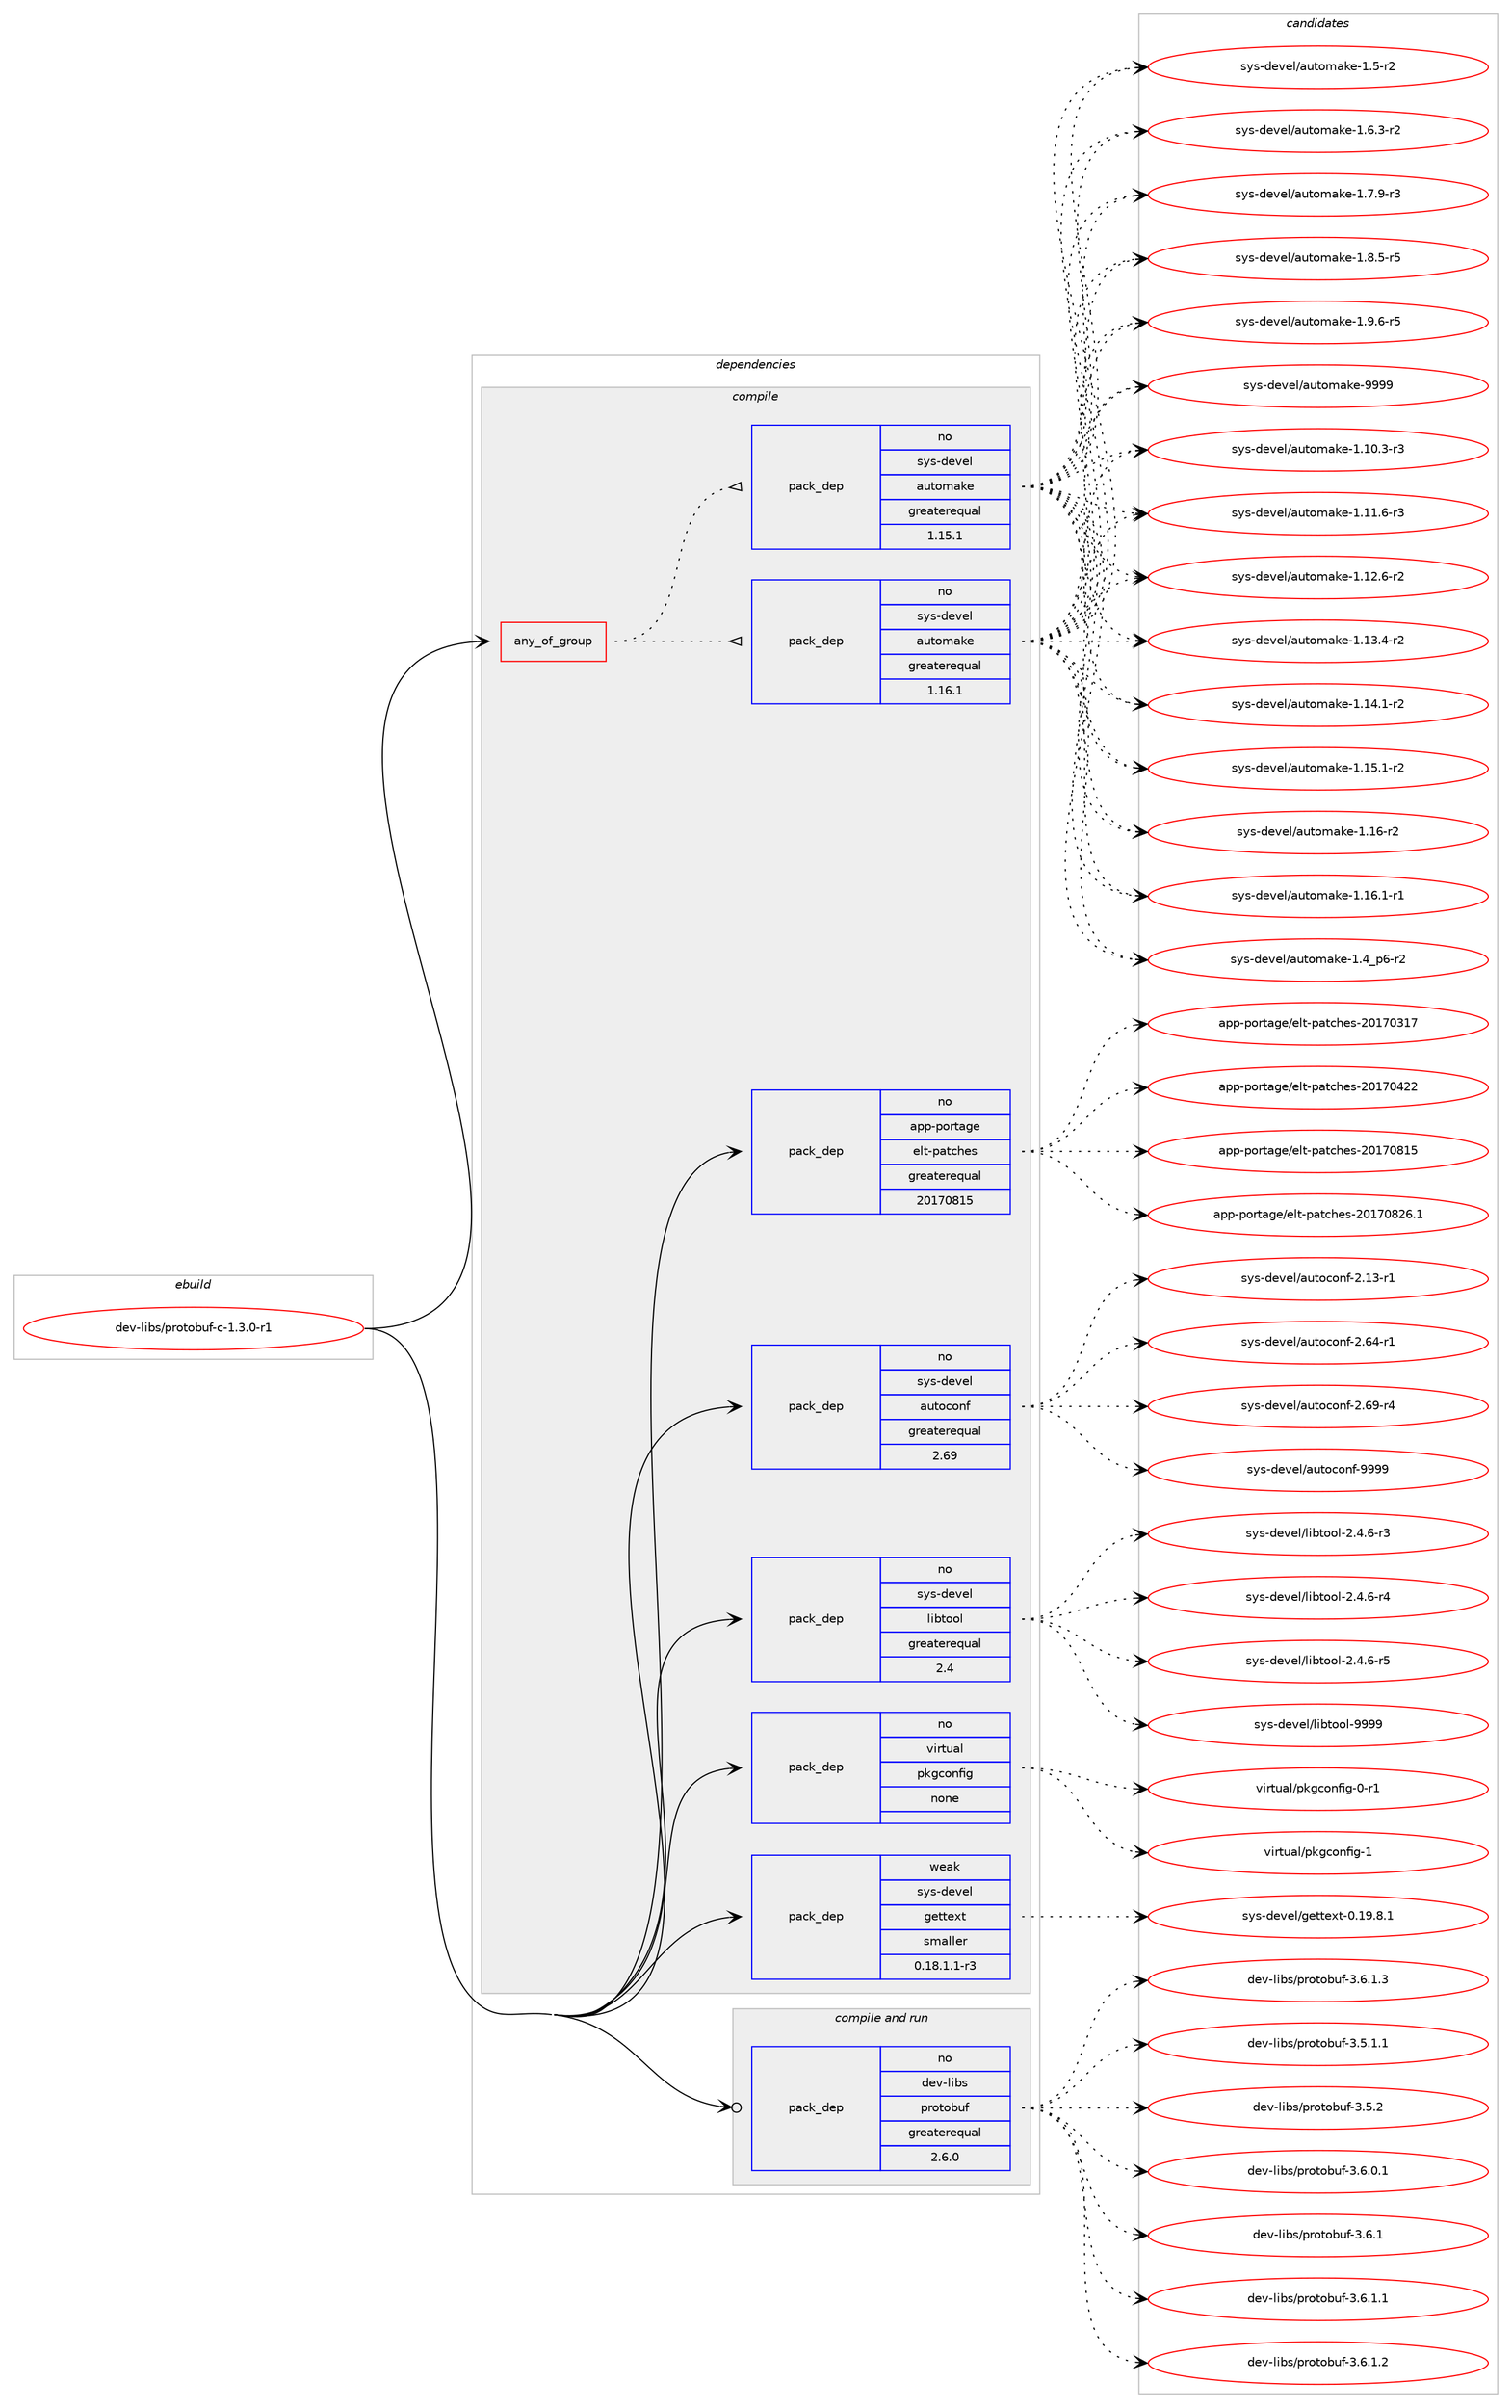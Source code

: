 digraph prolog {

# *************
# Graph options
# *************

newrank=true;
concentrate=true;
compound=true;
graph [rankdir=LR,fontname=Helvetica,fontsize=10,ranksep=1.5];#, ranksep=2.5, nodesep=0.2];
edge  [arrowhead=vee];
node  [fontname=Helvetica,fontsize=10];

# **********
# The ebuild
# **********

subgraph cluster_leftcol {
color=gray;
rank=same;
label=<<i>ebuild</i>>;
id [label="dev-libs/protobuf-c-1.3.0-r1", color=red, width=4, href="../dev-libs/protobuf-c-1.3.0-r1.svg"];
}

# ****************
# The dependencies
# ****************

subgraph cluster_midcol {
color=gray;
label=<<i>dependencies</i>>;
subgraph cluster_compile {
fillcolor="#eeeeee";
style=filled;
label=<<i>compile</i>>;
subgraph any22399 {
dependency1371574 [label=<<TABLE BORDER="0" CELLBORDER="1" CELLSPACING="0" CELLPADDING="4"><TR><TD CELLPADDING="10">any_of_group</TD></TR></TABLE>>, shape=none, color=red];subgraph pack981758 {
dependency1371575 [label=<<TABLE BORDER="0" CELLBORDER="1" CELLSPACING="0" CELLPADDING="4" WIDTH="220"><TR><TD ROWSPAN="6" CELLPADDING="30">pack_dep</TD></TR><TR><TD WIDTH="110">no</TD></TR><TR><TD>sys-devel</TD></TR><TR><TD>automake</TD></TR><TR><TD>greaterequal</TD></TR><TR><TD>1.16.1</TD></TR></TABLE>>, shape=none, color=blue];
}
dependency1371574:e -> dependency1371575:w [weight=20,style="dotted",arrowhead="oinv"];
subgraph pack981759 {
dependency1371576 [label=<<TABLE BORDER="0" CELLBORDER="1" CELLSPACING="0" CELLPADDING="4" WIDTH="220"><TR><TD ROWSPAN="6" CELLPADDING="30">pack_dep</TD></TR><TR><TD WIDTH="110">no</TD></TR><TR><TD>sys-devel</TD></TR><TR><TD>automake</TD></TR><TR><TD>greaterequal</TD></TR><TR><TD>1.15.1</TD></TR></TABLE>>, shape=none, color=blue];
}
dependency1371574:e -> dependency1371576:w [weight=20,style="dotted",arrowhead="oinv"];
}
id:e -> dependency1371574:w [weight=20,style="solid",arrowhead="vee"];
subgraph pack981760 {
dependency1371577 [label=<<TABLE BORDER="0" CELLBORDER="1" CELLSPACING="0" CELLPADDING="4" WIDTH="220"><TR><TD ROWSPAN="6" CELLPADDING="30">pack_dep</TD></TR><TR><TD WIDTH="110">no</TD></TR><TR><TD>app-portage</TD></TR><TR><TD>elt-patches</TD></TR><TR><TD>greaterequal</TD></TR><TR><TD>20170815</TD></TR></TABLE>>, shape=none, color=blue];
}
id:e -> dependency1371577:w [weight=20,style="solid",arrowhead="vee"];
subgraph pack981761 {
dependency1371578 [label=<<TABLE BORDER="0" CELLBORDER="1" CELLSPACING="0" CELLPADDING="4" WIDTH="220"><TR><TD ROWSPAN="6" CELLPADDING="30">pack_dep</TD></TR><TR><TD WIDTH="110">no</TD></TR><TR><TD>sys-devel</TD></TR><TR><TD>autoconf</TD></TR><TR><TD>greaterequal</TD></TR><TR><TD>2.69</TD></TR></TABLE>>, shape=none, color=blue];
}
id:e -> dependency1371578:w [weight=20,style="solid",arrowhead="vee"];
subgraph pack981762 {
dependency1371579 [label=<<TABLE BORDER="0" CELLBORDER="1" CELLSPACING="0" CELLPADDING="4" WIDTH="220"><TR><TD ROWSPAN="6" CELLPADDING="30">pack_dep</TD></TR><TR><TD WIDTH="110">no</TD></TR><TR><TD>sys-devel</TD></TR><TR><TD>libtool</TD></TR><TR><TD>greaterequal</TD></TR><TR><TD>2.4</TD></TR></TABLE>>, shape=none, color=blue];
}
id:e -> dependency1371579:w [weight=20,style="solid",arrowhead="vee"];
subgraph pack981763 {
dependency1371580 [label=<<TABLE BORDER="0" CELLBORDER="1" CELLSPACING="0" CELLPADDING="4" WIDTH="220"><TR><TD ROWSPAN="6" CELLPADDING="30">pack_dep</TD></TR><TR><TD WIDTH="110">no</TD></TR><TR><TD>virtual</TD></TR><TR><TD>pkgconfig</TD></TR><TR><TD>none</TD></TR><TR><TD></TD></TR></TABLE>>, shape=none, color=blue];
}
id:e -> dependency1371580:w [weight=20,style="solid",arrowhead="vee"];
subgraph pack981764 {
dependency1371581 [label=<<TABLE BORDER="0" CELLBORDER="1" CELLSPACING="0" CELLPADDING="4" WIDTH="220"><TR><TD ROWSPAN="6" CELLPADDING="30">pack_dep</TD></TR><TR><TD WIDTH="110">weak</TD></TR><TR><TD>sys-devel</TD></TR><TR><TD>gettext</TD></TR><TR><TD>smaller</TD></TR><TR><TD>0.18.1.1-r3</TD></TR></TABLE>>, shape=none, color=blue];
}
id:e -> dependency1371581:w [weight=20,style="solid",arrowhead="vee"];
}
subgraph cluster_compileandrun {
fillcolor="#eeeeee";
style=filled;
label=<<i>compile and run</i>>;
subgraph pack981765 {
dependency1371582 [label=<<TABLE BORDER="0" CELLBORDER="1" CELLSPACING="0" CELLPADDING="4" WIDTH="220"><TR><TD ROWSPAN="6" CELLPADDING="30">pack_dep</TD></TR><TR><TD WIDTH="110">no</TD></TR><TR><TD>dev-libs</TD></TR><TR><TD>protobuf</TD></TR><TR><TD>greaterequal</TD></TR><TR><TD>2.6.0</TD></TR></TABLE>>, shape=none, color=blue];
}
id:e -> dependency1371582:w [weight=20,style="solid",arrowhead="odotvee"];
}
subgraph cluster_run {
fillcolor="#eeeeee";
style=filled;
label=<<i>run</i>>;
}
}

# **************
# The candidates
# **************

subgraph cluster_choices {
rank=same;
color=gray;
label=<<i>candidates</i>>;

subgraph choice981758 {
color=black;
nodesep=1;
choice11512111545100101118101108479711711611110997107101454946494846514511451 [label="sys-devel/automake-1.10.3-r3", color=red, width=4,href="../sys-devel/automake-1.10.3-r3.svg"];
choice11512111545100101118101108479711711611110997107101454946494946544511451 [label="sys-devel/automake-1.11.6-r3", color=red, width=4,href="../sys-devel/automake-1.11.6-r3.svg"];
choice11512111545100101118101108479711711611110997107101454946495046544511450 [label="sys-devel/automake-1.12.6-r2", color=red, width=4,href="../sys-devel/automake-1.12.6-r2.svg"];
choice11512111545100101118101108479711711611110997107101454946495146524511450 [label="sys-devel/automake-1.13.4-r2", color=red, width=4,href="../sys-devel/automake-1.13.4-r2.svg"];
choice11512111545100101118101108479711711611110997107101454946495246494511450 [label="sys-devel/automake-1.14.1-r2", color=red, width=4,href="../sys-devel/automake-1.14.1-r2.svg"];
choice11512111545100101118101108479711711611110997107101454946495346494511450 [label="sys-devel/automake-1.15.1-r2", color=red, width=4,href="../sys-devel/automake-1.15.1-r2.svg"];
choice1151211154510010111810110847971171161111099710710145494649544511450 [label="sys-devel/automake-1.16-r2", color=red, width=4,href="../sys-devel/automake-1.16-r2.svg"];
choice11512111545100101118101108479711711611110997107101454946495446494511449 [label="sys-devel/automake-1.16.1-r1", color=red, width=4,href="../sys-devel/automake-1.16.1-r1.svg"];
choice115121115451001011181011084797117116111109971071014549465295112544511450 [label="sys-devel/automake-1.4_p6-r2", color=red, width=4,href="../sys-devel/automake-1.4_p6-r2.svg"];
choice11512111545100101118101108479711711611110997107101454946534511450 [label="sys-devel/automake-1.5-r2", color=red, width=4,href="../sys-devel/automake-1.5-r2.svg"];
choice115121115451001011181011084797117116111109971071014549465446514511450 [label="sys-devel/automake-1.6.3-r2", color=red, width=4,href="../sys-devel/automake-1.6.3-r2.svg"];
choice115121115451001011181011084797117116111109971071014549465546574511451 [label="sys-devel/automake-1.7.9-r3", color=red, width=4,href="../sys-devel/automake-1.7.9-r3.svg"];
choice115121115451001011181011084797117116111109971071014549465646534511453 [label="sys-devel/automake-1.8.5-r5", color=red, width=4,href="../sys-devel/automake-1.8.5-r5.svg"];
choice115121115451001011181011084797117116111109971071014549465746544511453 [label="sys-devel/automake-1.9.6-r5", color=red, width=4,href="../sys-devel/automake-1.9.6-r5.svg"];
choice115121115451001011181011084797117116111109971071014557575757 [label="sys-devel/automake-9999", color=red, width=4,href="../sys-devel/automake-9999.svg"];
dependency1371575:e -> choice11512111545100101118101108479711711611110997107101454946494846514511451:w [style=dotted,weight="100"];
dependency1371575:e -> choice11512111545100101118101108479711711611110997107101454946494946544511451:w [style=dotted,weight="100"];
dependency1371575:e -> choice11512111545100101118101108479711711611110997107101454946495046544511450:w [style=dotted,weight="100"];
dependency1371575:e -> choice11512111545100101118101108479711711611110997107101454946495146524511450:w [style=dotted,weight="100"];
dependency1371575:e -> choice11512111545100101118101108479711711611110997107101454946495246494511450:w [style=dotted,weight="100"];
dependency1371575:e -> choice11512111545100101118101108479711711611110997107101454946495346494511450:w [style=dotted,weight="100"];
dependency1371575:e -> choice1151211154510010111810110847971171161111099710710145494649544511450:w [style=dotted,weight="100"];
dependency1371575:e -> choice11512111545100101118101108479711711611110997107101454946495446494511449:w [style=dotted,weight="100"];
dependency1371575:e -> choice115121115451001011181011084797117116111109971071014549465295112544511450:w [style=dotted,weight="100"];
dependency1371575:e -> choice11512111545100101118101108479711711611110997107101454946534511450:w [style=dotted,weight="100"];
dependency1371575:e -> choice115121115451001011181011084797117116111109971071014549465446514511450:w [style=dotted,weight="100"];
dependency1371575:e -> choice115121115451001011181011084797117116111109971071014549465546574511451:w [style=dotted,weight="100"];
dependency1371575:e -> choice115121115451001011181011084797117116111109971071014549465646534511453:w [style=dotted,weight="100"];
dependency1371575:e -> choice115121115451001011181011084797117116111109971071014549465746544511453:w [style=dotted,weight="100"];
dependency1371575:e -> choice115121115451001011181011084797117116111109971071014557575757:w [style=dotted,weight="100"];
}
subgraph choice981759 {
color=black;
nodesep=1;
choice11512111545100101118101108479711711611110997107101454946494846514511451 [label="sys-devel/automake-1.10.3-r3", color=red, width=4,href="../sys-devel/automake-1.10.3-r3.svg"];
choice11512111545100101118101108479711711611110997107101454946494946544511451 [label="sys-devel/automake-1.11.6-r3", color=red, width=4,href="../sys-devel/automake-1.11.6-r3.svg"];
choice11512111545100101118101108479711711611110997107101454946495046544511450 [label="sys-devel/automake-1.12.6-r2", color=red, width=4,href="../sys-devel/automake-1.12.6-r2.svg"];
choice11512111545100101118101108479711711611110997107101454946495146524511450 [label="sys-devel/automake-1.13.4-r2", color=red, width=4,href="../sys-devel/automake-1.13.4-r2.svg"];
choice11512111545100101118101108479711711611110997107101454946495246494511450 [label="sys-devel/automake-1.14.1-r2", color=red, width=4,href="../sys-devel/automake-1.14.1-r2.svg"];
choice11512111545100101118101108479711711611110997107101454946495346494511450 [label="sys-devel/automake-1.15.1-r2", color=red, width=4,href="../sys-devel/automake-1.15.1-r2.svg"];
choice1151211154510010111810110847971171161111099710710145494649544511450 [label="sys-devel/automake-1.16-r2", color=red, width=4,href="../sys-devel/automake-1.16-r2.svg"];
choice11512111545100101118101108479711711611110997107101454946495446494511449 [label="sys-devel/automake-1.16.1-r1", color=red, width=4,href="../sys-devel/automake-1.16.1-r1.svg"];
choice115121115451001011181011084797117116111109971071014549465295112544511450 [label="sys-devel/automake-1.4_p6-r2", color=red, width=4,href="../sys-devel/automake-1.4_p6-r2.svg"];
choice11512111545100101118101108479711711611110997107101454946534511450 [label="sys-devel/automake-1.5-r2", color=red, width=4,href="../sys-devel/automake-1.5-r2.svg"];
choice115121115451001011181011084797117116111109971071014549465446514511450 [label="sys-devel/automake-1.6.3-r2", color=red, width=4,href="../sys-devel/automake-1.6.3-r2.svg"];
choice115121115451001011181011084797117116111109971071014549465546574511451 [label="sys-devel/automake-1.7.9-r3", color=red, width=4,href="../sys-devel/automake-1.7.9-r3.svg"];
choice115121115451001011181011084797117116111109971071014549465646534511453 [label="sys-devel/automake-1.8.5-r5", color=red, width=4,href="../sys-devel/automake-1.8.5-r5.svg"];
choice115121115451001011181011084797117116111109971071014549465746544511453 [label="sys-devel/automake-1.9.6-r5", color=red, width=4,href="../sys-devel/automake-1.9.6-r5.svg"];
choice115121115451001011181011084797117116111109971071014557575757 [label="sys-devel/automake-9999", color=red, width=4,href="../sys-devel/automake-9999.svg"];
dependency1371576:e -> choice11512111545100101118101108479711711611110997107101454946494846514511451:w [style=dotted,weight="100"];
dependency1371576:e -> choice11512111545100101118101108479711711611110997107101454946494946544511451:w [style=dotted,weight="100"];
dependency1371576:e -> choice11512111545100101118101108479711711611110997107101454946495046544511450:w [style=dotted,weight="100"];
dependency1371576:e -> choice11512111545100101118101108479711711611110997107101454946495146524511450:w [style=dotted,weight="100"];
dependency1371576:e -> choice11512111545100101118101108479711711611110997107101454946495246494511450:w [style=dotted,weight="100"];
dependency1371576:e -> choice11512111545100101118101108479711711611110997107101454946495346494511450:w [style=dotted,weight="100"];
dependency1371576:e -> choice1151211154510010111810110847971171161111099710710145494649544511450:w [style=dotted,weight="100"];
dependency1371576:e -> choice11512111545100101118101108479711711611110997107101454946495446494511449:w [style=dotted,weight="100"];
dependency1371576:e -> choice115121115451001011181011084797117116111109971071014549465295112544511450:w [style=dotted,weight="100"];
dependency1371576:e -> choice11512111545100101118101108479711711611110997107101454946534511450:w [style=dotted,weight="100"];
dependency1371576:e -> choice115121115451001011181011084797117116111109971071014549465446514511450:w [style=dotted,weight="100"];
dependency1371576:e -> choice115121115451001011181011084797117116111109971071014549465546574511451:w [style=dotted,weight="100"];
dependency1371576:e -> choice115121115451001011181011084797117116111109971071014549465646534511453:w [style=dotted,weight="100"];
dependency1371576:e -> choice115121115451001011181011084797117116111109971071014549465746544511453:w [style=dotted,weight="100"];
dependency1371576:e -> choice115121115451001011181011084797117116111109971071014557575757:w [style=dotted,weight="100"];
}
subgraph choice981760 {
color=black;
nodesep=1;
choice97112112451121111141169710310147101108116451129711699104101115455048495548514955 [label="app-portage/elt-patches-20170317", color=red, width=4,href="../app-portage/elt-patches-20170317.svg"];
choice97112112451121111141169710310147101108116451129711699104101115455048495548525050 [label="app-portage/elt-patches-20170422", color=red, width=4,href="../app-portage/elt-patches-20170422.svg"];
choice97112112451121111141169710310147101108116451129711699104101115455048495548564953 [label="app-portage/elt-patches-20170815", color=red, width=4,href="../app-portage/elt-patches-20170815.svg"];
choice971121124511211111411697103101471011081164511297116991041011154550484955485650544649 [label="app-portage/elt-patches-20170826.1", color=red, width=4,href="../app-portage/elt-patches-20170826.1.svg"];
dependency1371577:e -> choice97112112451121111141169710310147101108116451129711699104101115455048495548514955:w [style=dotted,weight="100"];
dependency1371577:e -> choice97112112451121111141169710310147101108116451129711699104101115455048495548525050:w [style=dotted,weight="100"];
dependency1371577:e -> choice97112112451121111141169710310147101108116451129711699104101115455048495548564953:w [style=dotted,weight="100"];
dependency1371577:e -> choice971121124511211111411697103101471011081164511297116991041011154550484955485650544649:w [style=dotted,weight="100"];
}
subgraph choice981761 {
color=black;
nodesep=1;
choice1151211154510010111810110847971171161119911111010245504649514511449 [label="sys-devel/autoconf-2.13-r1", color=red, width=4,href="../sys-devel/autoconf-2.13-r1.svg"];
choice1151211154510010111810110847971171161119911111010245504654524511449 [label="sys-devel/autoconf-2.64-r1", color=red, width=4,href="../sys-devel/autoconf-2.64-r1.svg"];
choice1151211154510010111810110847971171161119911111010245504654574511452 [label="sys-devel/autoconf-2.69-r4", color=red, width=4,href="../sys-devel/autoconf-2.69-r4.svg"];
choice115121115451001011181011084797117116111991111101024557575757 [label="sys-devel/autoconf-9999", color=red, width=4,href="../sys-devel/autoconf-9999.svg"];
dependency1371578:e -> choice1151211154510010111810110847971171161119911111010245504649514511449:w [style=dotted,weight="100"];
dependency1371578:e -> choice1151211154510010111810110847971171161119911111010245504654524511449:w [style=dotted,weight="100"];
dependency1371578:e -> choice1151211154510010111810110847971171161119911111010245504654574511452:w [style=dotted,weight="100"];
dependency1371578:e -> choice115121115451001011181011084797117116111991111101024557575757:w [style=dotted,weight="100"];
}
subgraph choice981762 {
color=black;
nodesep=1;
choice1151211154510010111810110847108105981161111111084550465246544511451 [label="sys-devel/libtool-2.4.6-r3", color=red, width=4,href="../sys-devel/libtool-2.4.6-r3.svg"];
choice1151211154510010111810110847108105981161111111084550465246544511452 [label="sys-devel/libtool-2.4.6-r4", color=red, width=4,href="../sys-devel/libtool-2.4.6-r4.svg"];
choice1151211154510010111810110847108105981161111111084550465246544511453 [label="sys-devel/libtool-2.4.6-r5", color=red, width=4,href="../sys-devel/libtool-2.4.6-r5.svg"];
choice1151211154510010111810110847108105981161111111084557575757 [label="sys-devel/libtool-9999", color=red, width=4,href="../sys-devel/libtool-9999.svg"];
dependency1371579:e -> choice1151211154510010111810110847108105981161111111084550465246544511451:w [style=dotted,weight="100"];
dependency1371579:e -> choice1151211154510010111810110847108105981161111111084550465246544511452:w [style=dotted,weight="100"];
dependency1371579:e -> choice1151211154510010111810110847108105981161111111084550465246544511453:w [style=dotted,weight="100"];
dependency1371579:e -> choice1151211154510010111810110847108105981161111111084557575757:w [style=dotted,weight="100"];
}
subgraph choice981763 {
color=black;
nodesep=1;
choice11810511411611797108471121071039911111010210510345484511449 [label="virtual/pkgconfig-0-r1", color=red, width=4,href="../virtual/pkgconfig-0-r1.svg"];
choice1181051141161179710847112107103991111101021051034549 [label="virtual/pkgconfig-1", color=red, width=4,href="../virtual/pkgconfig-1.svg"];
dependency1371580:e -> choice11810511411611797108471121071039911111010210510345484511449:w [style=dotted,weight="100"];
dependency1371580:e -> choice1181051141161179710847112107103991111101021051034549:w [style=dotted,weight="100"];
}
subgraph choice981764 {
color=black;
nodesep=1;
choice1151211154510010111810110847103101116116101120116454846495746564649 [label="sys-devel/gettext-0.19.8.1", color=red, width=4,href="../sys-devel/gettext-0.19.8.1.svg"];
dependency1371581:e -> choice1151211154510010111810110847103101116116101120116454846495746564649:w [style=dotted,weight="100"];
}
subgraph choice981765 {
color=black;
nodesep=1;
choice100101118451081059811547112114111116111981171024551465346494649 [label="dev-libs/protobuf-3.5.1.1", color=red, width=4,href="../dev-libs/protobuf-3.5.1.1.svg"];
choice10010111845108105981154711211411111611198117102455146534650 [label="dev-libs/protobuf-3.5.2", color=red, width=4,href="../dev-libs/protobuf-3.5.2.svg"];
choice100101118451081059811547112114111116111981171024551465446484649 [label="dev-libs/protobuf-3.6.0.1", color=red, width=4,href="../dev-libs/protobuf-3.6.0.1.svg"];
choice10010111845108105981154711211411111611198117102455146544649 [label="dev-libs/protobuf-3.6.1", color=red, width=4,href="../dev-libs/protobuf-3.6.1.svg"];
choice100101118451081059811547112114111116111981171024551465446494649 [label="dev-libs/protobuf-3.6.1.1", color=red, width=4,href="../dev-libs/protobuf-3.6.1.1.svg"];
choice100101118451081059811547112114111116111981171024551465446494650 [label="dev-libs/protobuf-3.6.1.2", color=red, width=4,href="../dev-libs/protobuf-3.6.1.2.svg"];
choice100101118451081059811547112114111116111981171024551465446494651 [label="dev-libs/protobuf-3.6.1.3", color=red, width=4,href="../dev-libs/protobuf-3.6.1.3.svg"];
dependency1371582:e -> choice100101118451081059811547112114111116111981171024551465346494649:w [style=dotted,weight="100"];
dependency1371582:e -> choice10010111845108105981154711211411111611198117102455146534650:w [style=dotted,weight="100"];
dependency1371582:e -> choice100101118451081059811547112114111116111981171024551465446484649:w [style=dotted,weight="100"];
dependency1371582:e -> choice10010111845108105981154711211411111611198117102455146544649:w [style=dotted,weight="100"];
dependency1371582:e -> choice100101118451081059811547112114111116111981171024551465446494649:w [style=dotted,weight="100"];
dependency1371582:e -> choice100101118451081059811547112114111116111981171024551465446494650:w [style=dotted,weight="100"];
dependency1371582:e -> choice100101118451081059811547112114111116111981171024551465446494651:w [style=dotted,weight="100"];
}
}

}
